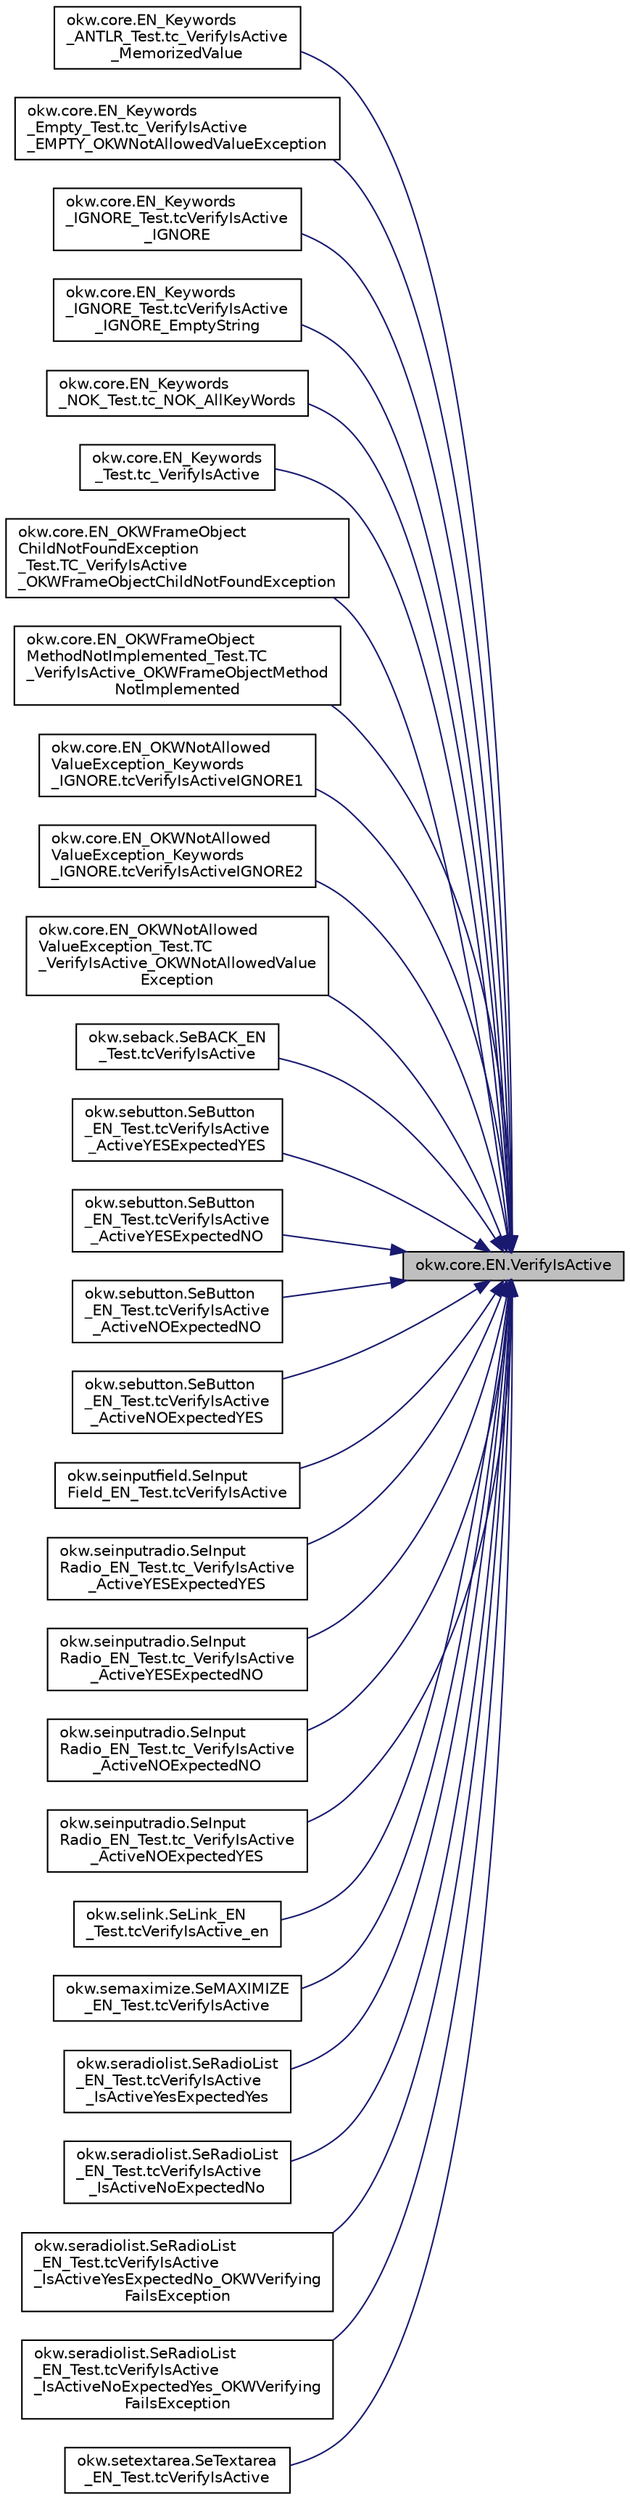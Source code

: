 digraph "okw.core.EN.VerifyIsActive"
{
 // INTERACTIVE_SVG=YES
 // LATEX_PDF_SIZE
  edge [fontname="Helvetica",fontsize="10",labelfontname="Helvetica",labelfontsize="10"];
  node [fontname="Helvetica",fontsize="10",shape=record];
  rankdir="RL";
  Node3186 [label="okw.core.EN.VerifyIsActive",height=0.2,width=0.4,color="black", fillcolor="grey75", style="filled", fontcolor="black",tooltip="Vergleicht den Fokus-Status des gegebenen Objekts mit dem erwarteten Wert."];
  Node3186 -> Node3187 [dir="back",color="midnightblue",fontsize="10",style="solid",fontname="Helvetica"];
  Node3187 [label="okw.core.EN_Keywords\l_ANTLR_Test.tc_VerifyIsActive\l_MemorizedValue",height=0.2,width=0.4,color="black", fillcolor="white", style="filled",URL="$classokw_1_1core_1_1_e_n___keywords___a_n_t_l_r___test.html#a48924242e07099955b1134ab59fefe98",tooltip=" "];
  Node3186 -> Node3188 [dir="back",color="midnightblue",fontsize="10",style="solid",fontname="Helvetica"];
  Node3188 [label="okw.core.EN_Keywords\l_Empty_Test.tc_VerifyIsActive\l_EMPTY_OKWNotAllowedValueException",height=0.2,width=0.4,color="black", fillcolor="white", style="filled",URL="$classokw_1_1core_1_1_e_n___keywords___empty___test.html#ab3787b72df84a3edb9fd804f31324774",tooltip="EMPTY ist ein nicht erlaubter Wert im Schlüsselwort EN.VerifyIsActive(String,String)."];
  Node3186 -> Node3189 [dir="back",color="midnightblue",fontsize="10",style="solid",fontname="Helvetica"];
  Node3189 [label="okw.core.EN_Keywords\l_IGNORE_Test.tcVerifyIsActive\l_IGNORE",height=0.2,width=0.4,color="black", fillcolor="white", style="filled",URL="$classokw_1_1core_1_1_e_n___keywords___i_g_n_o_r_e___test.html#a4af0cd2b44e7a180261b407bd7248a88",tooltip=" "];
  Node3186 -> Node3190 [dir="back",color="midnightblue",fontsize="10",style="solid",fontname="Helvetica"];
  Node3190 [label="okw.core.EN_Keywords\l_IGNORE_Test.tcVerifyIsActive\l_IGNORE_EmptyString",height=0.2,width=0.4,color="black", fillcolor="white", style="filled",URL="$classokw_1_1core_1_1_e_n___keywords___i_g_n_o_r_e___test.html#a61db683fdd70725bc9aada7b849c37b1",tooltip=" "];
  Node3186 -> Node3191 [dir="back",color="midnightblue",fontsize="10",style="solid",fontname="Helvetica"];
  Node3191 [label="okw.core.EN_Keywords\l_NOK_Test.tc_NOK_AllKeyWords",height=0.2,width=0.4,color="black", fillcolor="white", style="filled",URL="$classokw_1_1core_1_1_e_n___keywords___n_o_k___test.html#a81a960a2341dfb0e27da7871291c84dc",tooltip="Prüft methoden aufruf für einen einfachen Click."];
  Node3186 -> Node3192 [dir="back",color="midnightblue",fontsize="10",style="solid",fontname="Helvetica"];
  Node3192 [label="okw.core.EN_Keywords\l_Test.tc_VerifyIsActive",height=0.2,width=0.4,color="black", fillcolor="white", style="filled",URL="$classokw_1_1core_1_1_e_n___keywords___test.html#afef7fb7f909fbf8dab860eec48268f4a",tooltip=" "];
  Node3186 -> Node3193 [dir="back",color="midnightblue",fontsize="10",style="solid",fontname="Helvetica"];
  Node3193 [label="okw.core.EN_OKWFrameObject\lChildNotFoundException\l_Test.TC_VerifyIsActive\l_OKWFrameObjectChildNotFoundException",height=0.2,width=0.4,color="black", fillcolor="white", style="filled",URL="$classokw_1_1core_1_1_e_n___o_k_w_frame_object_child_not_found_exception___test.html#aef48315ef3e48b52d3cedec5520b7e58",tooltip="Prüft ob die Ausnahme OKWFrameObjectChildNotFoundException durch die LFC-VerifyIsActive ausgelöst wir..."];
  Node3186 -> Node3194 [dir="back",color="midnightblue",fontsize="10",style="solid",fontname="Helvetica"];
  Node3194 [label="okw.core.EN_OKWFrameObject\lMethodNotImplemented_Test.TC\l_VerifyIsActive_OKWFrameObjectMethod\lNotImplemented",height=0.2,width=0.4,color="black", fillcolor="white", style="filled",URL="$classokw_1_1core_1_1_e_n___o_k_w_frame_object_method_not_implemented___test.html#ab0ef684a266ac277c615f75346b35d78",tooltip="Prüft ob die Ausnahme OKWFrameObjectMethodNotImplemented von VerifyIsActive( FN, ExpVal ) ausgelöst w..."];
  Node3186 -> Node3195 [dir="back",color="midnightblue",fontsize="10",style="solid",fontname="Helvetica"];
  Node3195 [label="okw.core.EN_OKWNotAllowed\lValueException_Keywords\l_IGNORE.tcVerifyIsActiveIGNORE1",height=0.2,width=0.4,color="black", fillcolor="white", style="filled",URL="$classokw_1_1core_1_1_e_n___o_k_w_not_allowed_value_exception___keywords___i_g_n_o_r_e.html#ae73248c833fee94e01dc03f17d4bf84f",tooltip="Prüft ob \"${IGNORE} \" die Ausnahme okw.exceptions.OKWNotAllowedValueException auslöst."];
  Node3186 -> Node3196 [dir="back",color="midnightblue",fontsize="10",style="solid",fontname="Helvetica"];
  Node3196 [label="okw.core.EN_OKWNotAllowed\lValueException_Keywords\l_IGNORE.tcVerifyIsActiveIGNORE2",height=0.2,width=0.4,color="black", fillcolor="white", style="filled",URL="$classokw_1_1core_1_1_e_n___o_k_w_not_allowed_value_exception___keywords___i_g_n_o_r_e.html#a19ef9656eaee897360a374103dad7e4d",tooltip="Prüft ob \"\"${IGNORE}${TCN}\" die Ausnahme okw.exceptions.OKWNotAllowedValueException auslöst."];
  Node3186 -> Node3197 [dir="back",color="midnightblue",fontsize="10",style="solid",fontname="Helvetica"];
  Node3197 [label="okw.core.EN_OKWNotAllowed\lValueException_Test.TC\l_VerifyIsActive_OKWNotAllowedValue\lException",height=0.2,width=0.4,color="black", fillcolor="white", style="filled",URL="$classokw_1_1core_1_1_e_n___o_k_w_not_allowed_value_exception___test.html#a0339bf30bcb6d03eb46ac3f98840c65d",tooltip="Prüft ob die Ausnahme OKWNotAllowedValueException durch die LFC-VerifyIsActive ausgelöst wird,..."];
  Node3186 -> Node3198 [dir="back",color="midnightblue",fontsize="10",style="solid",fontname="Helvetica"];
  Node3198 [label="okw.seback.SeBACK_EN\l_Test.tcVerifyIsActive",height=0.2,width=0.4,color="black", fillcolor="white", style="filled",URL="$classokw_1_1seback_1_1_se_b_a_c_k___e_n___test.html#ae2ad17e7df44576ea48e8f1fb361021a",tooltip="Prüft, ob die Methode VerifyIsActive für BACK implementiert ist."];
  Node3186 -> Node3199 [dir="back",color="midnightblue",fontsize="10",style="solid",fontname="Helvetica"];
  Node3199 [label="okw.sebutton.SeButton\l_EN_Test.tcVerifyIsActive\l_ActiveYESExpectedYES",height=0.2,width=0.4,color="black", fillcolor="white", style="filled",URL="$classokw_1_1sebutton_1_1_se_button___e_n___test.html#a7b7fed7df5cbbfeb6da9ca6def7c82bd",tooltip="Test des Schlüsselwortes VerifyIsActive für den GUI-Adapter SeButton."];
  Node3186 -> Node3200 [dir="back",color="midnightblue",fontsize="10",style="solid",fontname="Helvetica"];
  Node3200 [label="okw.sebutton.SeButton\l_EN_Test.tcVerifyIsActive\l_ActiveYESExpectedNO",height=0.2,width=0.4,color="black", fillcolor="white", style="filled",URL="$classokw_1_1sebutton_1_1_se_button___e_n___test.html#a54ccde493416406858beca5b3cdac7e4",tooltip="Test des Schlüsselwortes VerifyIsActive für den GUI-Adapter SeButton."];
  Node3186 -> Node3201 [dir="back",color="midnightblue",fontsize="10",style="solid",fontname="Helvetica"];
  Node3201 [label="okw.sebutton.SeButton\l_EN_Test.tcVerifyIsActive\l_ActiveNOExpectedNO",height=0.2,width=0.4,color="black", fillcolor="white", style="filled",URL="$classokw_1_1sebutton_1_1_se_button___e_n___test.html#a70fe2059cf4c93da02afa8f9fb72ff22",tooltip="Test des Schlüsselwortes VerifyIsActive für den GUI-Adapter SeButton."];
  Node3186 -> Node3202 [dir="back",color="midnightblue",fontsize="10",style="solid",fontname="Helvetica"];
  Node3202 [label="okw.sebutton.SeButton\l_EN_Test.tcVerifyIsActive\l_ActiveNOExpectedYES",height=0.2,width=0.4,color="black", fillcolor="white", style="filled",URL="$classokw_1_1sebutton_1_1_se_button___e_n___test.html#a479a46bd36c37da9592bcdece6cab18d",tooltip="Test des Schlüsselwortes VerifyIsActive für den GUI-Adapter SeButton."];
  Node3186 -> Node3203 [dir="back",color="midnightblue",fontsize="10",style="solid",fontname="Helvetica"];
  Node3203 [label="okw.seinputfield.SeInput\lField_EN_Test.tcVerifyIsActive",height=0.2,width=0.4,color="black", fillcolor="white", style="filled",URL="$classokw_1_1seinputfield_1_1_se_input_field___e_n___test.html#a750678bf2deb2db29ffe410c861cc100",tooltip="Prüft, ob die Methode VerifyIsActive für SeTextField implementiert ist."];
  Node3186 -> Node3204 [dir="back",color="midnightblue",fontsize="10",style="solid",fontname="Helvetica"];
  Node3204 [label="okw.seinputradio.SeInput\lRadio_EN_Test.tc_VerifyIsActive\l_ActiveYESExpectedYES",height=0.2,width=0.4,color="black", fillcolor="white", style="filled",URL="$classokw_1_1seinputradio_1_1_se_input_radio___e_n___test.html#add538809fea4c708f6cab6f43e0e23a6",tooltip="Test des Schlüsselwortes VerifyIsActive für den GUI-Adapter SeInputRadio."];
  Node3186 -> Node3205 [dir="back",color="midnightblue",fontsize="10",style="solid",fontname="Helvetica"];
  Node3205 [label="okw.seinputradio.SeInput\lRadio_EN_Test.tc_VerifyIsActive\l_ActiveYESExpectedNO",height=0.2,width=0.4,color="black", fillcolor="white", style="filled",URL="$classokw_1_1seinputradio_1_1_se_input_radio___e_n___test.html#a76ddabb8e80f369c119ddebfe339fa74",tooltip="Test des Schlüsselwortes VerifyIsActive für den GUI-Adapter SeInputRadio."];
  Node3186 -> Node3206 [dir="back",color="midnightblue",fontsize="10",style="solid",fontname="Helvetica"];
  Node3206 [label="okw.seinputradio.SeInput\lRadio_EN_Test.tc_VerifyIsActive\l_ActiveNOExpectedNO",height=0.2,width=0.4,color="black", fillcolor="white", style="filled",URL="$classokw_1_1seinputradio_1_1_se_input_radio___e_n___test.html#a34b6a559f61b74c7a8bc5c9fc32fa32f",tooltip="Test des Schlüsselwortes VerifyIsActive für den GUI-Adapter SeInputRadio."];
  Node3186 -> Node3207 [dir="back",color="midnightblue",fontsize="10",style="solid",fontname="Helvetica"];
  Node3207 [label="okw.seinputradio.SeInput\lRadio_EN_Test.tc_VerifyIsActive\l_ActiveNOExpectedYES",height=0.2,width=0.4,color="black", fillcolor="white", style="filled",URL="$classokw_1_1seinputradio_1_1_se_input_radio___e_n___test.html#a2c538cdf2ed53de442c303fd82b07a63",tooltip="Test des Schlüsselwortes VerifyIsActive für den GUI-Adapter SeInputRadio."];
  Node3186 -> Node3208 [dir="back",color="midnightblue",fontsize="10",style="solid",fontname="Helvetica"];
  Node3208 [label="okw.selink.SeLink_EN\l_Test.tcVerifyIsActive_en",height=0.2,width=0.4,color="black", fillcolor="white", style="filled",URL="$classokw_1_1selink_1_1_se_link___e_n___test.html#a0d8cd15aa81cba2a103dab1f332e05b7",tooltip="Prüft ob die VerifyIsActive die Ausnahme OKWFrameObjectMethodNotImplemented auslöst."];
  Node3186 -> Node3209 [dir="back",color="midnightblue",fontsize="10",style="solid",fontname="Helvetica"];
  Node3209 [label="okw.semaximize.SeMAXIMIZE\l_EN_Test.tcVerifyIsActive",height=0.2,width=0.4,color="black", fillcolor="white", style="filled",URL="$classokw_1_1semaximize_1_1_se_m_a_x_i_m_i_z_e___e_n___test.html#a0b16fd4346496b6ee5cff9b4b2a5c0f2",tooltip="Prüft, ob die Methode VerifyIsActive für MAXIMIZE implementiert ist."];
  Node3186 -> Node3210 [dir="back",color="midnightblue",fontsize="10",style="solid",fontname="Helvetica"];
  Node3210 [label="okw.seradiolist.SeRadioList\l_EN_Test.tcVerifyIsActive\l_IsActiveYesExpectedYes",height=0.2,width=0.4,color="black", fillcolor="white", style="filled",URL="$classokw_1_1seradiolist_1_1_se_radio_list___e_n___test.html#a51149579a271672515a3787cdad49c0a",tooltip="Prüft die Methode SeRadioList.IsActive()."];
  Node3186 -> Node3211 [dir="back",color="midnightblue",fontsize="10",style="solid",fontname="Helvetica"];
  Node3211 [label="okw.seradiolist.SeRadioList\l_EN_Test.tcVerifyIsActive\l_IsActiveNoExpectedNo",height=0.2,width=0.4,color="black", fillcolor="white", style="filled",URL="$classokw_1_1seradiolist_1_1_se_radio_list___e_n___test.html#aebd79903d22b0d2d126d3d403c80c16c",tooltip="Prüft die Methode SeRadioList.IsActive()."];
  Node3186 -> Node3212 [dir="back",color="midnightblue",fontsize="10",style="solid",fontname="Helvetica"];
  Node3212 [label="okw.seradiolist.SeRadioList\l_EN_Test.tcVerifyIsActive\l_IsActiveYesExpectedNo_OKWVerifying\lFailsException",height=0.2,width=0.4,color="black", fillcolor="white", style="filled",URL="$classokw_1_1seradiolist_1_1_se_radio_list___e_n___test.html#a4659048b3837632aa589a0a8557a63d2",tooltip="Prüft die Methode SeRadioList.IsActive()."];
  Node3186 -> Node3213 [dir="back",color="midnightblue",fontsize="10",style="solid",fontname="Helvetica"];
  Node3213 [label="okw.seradiolist.SeRadioList\l_EN_Test.tcVerifyIsActive\l_IsActiveNoExpectedYes_OKWVerifying\lFailsException",height=0.2,width=0.4,color="black", fillcolor="white", style="filled",URL="$classokw_1_1seradiolist_1_1_se_radio_list___e_n___test.html#a67ea4b741cb6c8df269b3a700403f207",tooltip="Prüft die Methode SeRadioList.IsActive()."];
  Node3186 -> Node3214 [dir="back",color="midnightblue",fontsize="10",style="solid",fontname="Helvetica"];
  Node3214 [label="okw.setextarea.SeTextarea\l_EN_Test.tcVerifyIsActive",height=0.2,width=0.4,color="black", fillcolor="white", style="filled",URL="$classokw_1_1setextarea_1_1_se_textarea___e_n___test.html#a033342e8b39cc6941e70c43790b70ac5",tooltip="Prüft, ob die Methode VerifyIsActive für SeTextField implementiert ist."];
}
